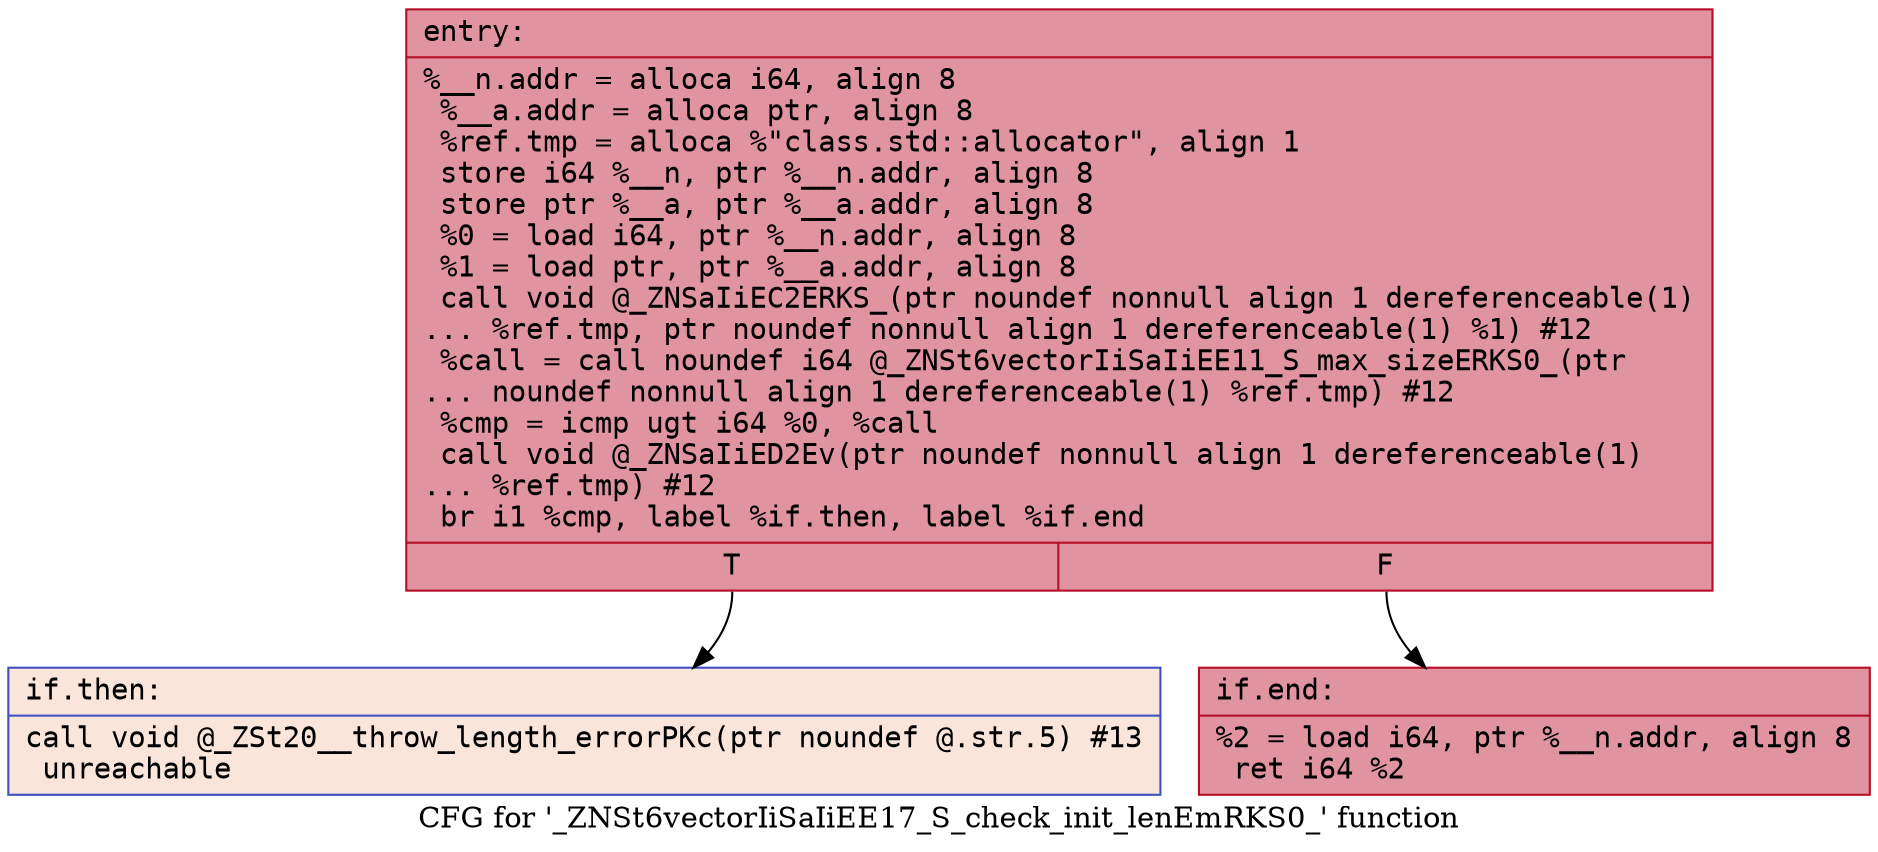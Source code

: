 digraph "CFG for '_ZNSt6vectorIiSaIiEE17_S_check_init_lenEmRKS0_' function" {
	label="CFG for '_ZNSt6vectorIiSaIiEE17_S_check_init_lenEmRKS0_' function";

	Node0x5606e011cec0 [shape=record,color="#b70d28ff", style=filled, fillcolor="#b70d2870" fontname="Courier",label="{entry:\l|  %__n.addr = alloca i64, align 8\l  %__a.addr = alloca ptr, align 8\l  %ref.tmp = alloca %\"class.std::allocator\", align 1\l  store i64 %__n, ptr %__n.addr, align 8\l  store ptr %__a, ptr %__a.addr, align 8\l  %0 = load i64, ptr %__n.addr, align 8\l  %1 = load ptr, ptr %__a.addr, align 8\l  call void @_ZNSaIiEC2ERKS_(ptr noundef nonnull align 1 dereferenceable(1)\l... %ref.tmp, ptr noundef nonnull align 1 dereferenceable(1) %1) #12\l  %call = call noundef i64 @_ZNSt6vectorIiSaIiEE11_S_max_sizeERKS0_(ptr\l... noundef nonnull align 1 dereferenceable(1) %ref.tmp) #12\l  %cmp = icmp ugt i64 %0, %call\l  call void @_ZNSaIiED2Ev(ptr noundef nonnull align 1 dereferenceable(1)\l... %ref.tmp) #12\l  br i1 %cmp, label %if.then, label %if.end\l|{<s0>T|<s1>F}}"];
	Node0x5606e011cec0:s0 -> Node0x5606e011d7d0[tooltip="entry -> if.then\nProbability 0.00%" ];
	Node0x5606e011cec0:s1 -> Node0x5606e011d820[tooltip="entry -> if.end\nProbability 100.00%" ];
	Node0x5606e011d7d0 [shape=record,color="#3d50c3ff", style=filled, fillcolor="#f4c5ad70" fontname="Courier",label="{if.then:\l|  call void @_ZSt20__throw_length_errorPKc(ptr noundef @.str.5) #13\l  unreachable\l}"];
	Node0x5606e011d820 [shape=record,color="#b70d28ff", style=filled, fillcolor="#b70d2870" fontname="Courier",label="{if.end:\l|  %2 = load i64, ptr %__n.addr, align 8\l  ret i64 %2\l}"];
}
